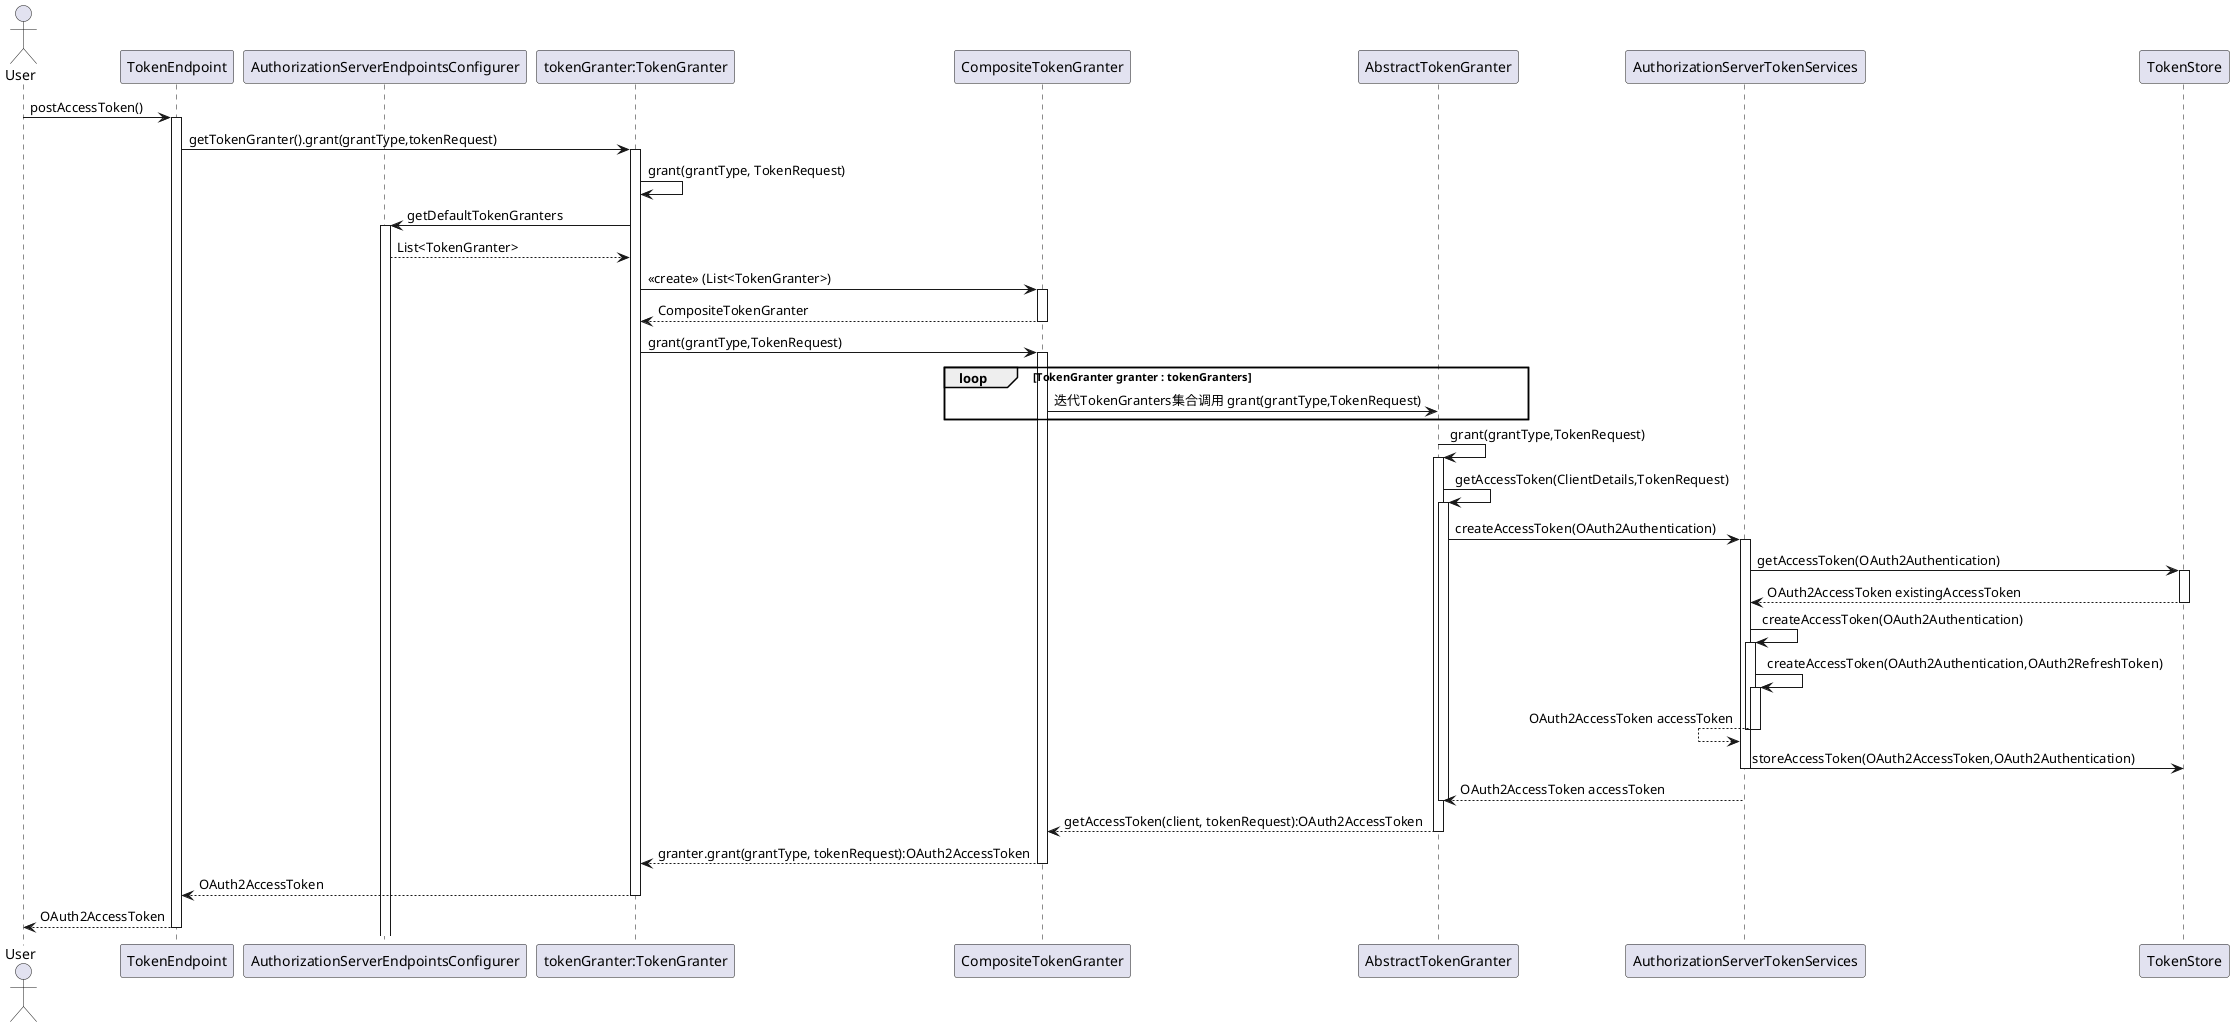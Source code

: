 @startuml
actor User
participant TokenEndpoint
participant AuthorizationServerEndpointsConfigurer
participant "tokenGranter:TokenGranter" as TokenGranter
participant CompositeTokenGranter
participant AbstractTokenGranter
participant AuthorizationServerTokenServices
participant TokenStore

'/oauth/token,post
User-> TokenEndpoint: postAccessToken()
activate TokenEndpoint

'TokenRequest tokenRequest = getOAuth2RequestFactory().createTokenRequest(parameters, authenticatedClient)
'OAuth2AccessToken token = getTokenGranter().grant(tokenRequest.getGrantType(), tokenRequest)
TokenEndpoint->TokenGranter: getTokenGranter().grant(grantType,tokenRequest)
activate TokenGranter

TokenGranter-> TokenGranter:grant(grantType, TokenRequest)
'AuthorizationServerEndpointsConfigurer：
'@Override
'				public OAuth2AccessToken grant(String grantType, TokenRequest tokenRequest) {
'					if (delegate == null) {
'						delegate = new CompositeTokenGranter(getDefaultTokenGranters());
'					}
'					return delegate.grant(grantType, tokenRequest);
'				}

'grant(grantType, TokenRequest)
TokenGranter-> AuthorizationServerEndpointsConfigurer:getDefaultTokenGranters
activate AuthorizationServerEndpointsConfigurer

TokenGranter<--AuthorizationServerEndpointsConfigurer:List<TokenGranter>

TokenGranter-> CompositeTokenGranter: <<create>> (List<TokenGranter>)
activate CompositeTokenGranter

TokenGranter<-- CompositeTokenGranter:CompositeTokenGranter
deactivate CompositeTokenGranter

TokenGranter->CompositeTokenGranter:grant(grantType,TokenRequest)
activate CompositeTokenGranter

'CompositeTokenGranter: 迭代 TokenGranters 集合调用 grant(grantType,TokenRequest)
loop TokenGranter granter : tokenGranters
CompositeTokenGranter->AbstractTokenGranter: 迭代TokenGranters集合调用 grant(grantType,TokenRequest)
end

AbstractTokenGranter->AbstractTokenGranter:grant(grantType,TokenRequest)
activate AbstractTokenGranter

AbstractTokenGranter->AbstractTokenGranter:getAccessToken(ClientDetails,TokenRequest)
activate AbstractTokenGranter

AbstractTokenGranter->AuthorizationServerTokenServices:createAccessToken(OAuth2Authentication)
activate AuthorizationServerTokenServices

AuthorizationServerTokenServices->TokenStore:getAccessToken(OAuth2Authentication)
activate TokenStore

AuthorizationServerTokenServices<--TokenStore:OAuth2AccessToken existingAccessToken
deactivate TokenStore

AuthorizationServerTokenServices->AuthorizationServerTokenServices:createAccessToken(OAuth2Authentication)
activate AuthorizationServerTokenServices

AuthorizationServerTokenServices->AuthorizationServerTokenServices:createAccessToken(OAuth2Authentication,OAuth2RefreshToken)
activate AuthorizationServerTokenServices

AuthorizationServerTokenServices<--AuthorizationServerTokenServices:OAuth2AccessToken accessToken
deactivate AuthorizationServerTokenServices
deactivate AuthorizationServerTokenServices



'tokenStore.storeAccessToken(accessToken, authentication);
AuthorizationServerTokenServices->TokenStore:storeAccessToken(OAuth2AccessToken,OAuth2Authentication)
deactivate AuthorizationServerTokenServices

'AbstractTokenGranter：tokenServices.createAccessToken(getOAuth2Authentication(client, tokenRequest));
AbstractTokenGranter<--AuthorizationServerTokenServices:OAuth2AccessToken accessToken
deactivate AbstractTokenGranter

CompositeTokenGranter<--AbstractTokenGranter:getAccessToken(client, tokenRequest):OAuth2AccessToken
deactivate AbstractTokenGranter

TokenGranter<--CompositeTokenGranter: granter.grant(grantType, tokenRequest):OAuth2AccessToken
deactivate CompositeTokenGranter

TokenEndpoint<--TokenGranter:OAuth2AccessToken
deactivate TokenGranter

User<--TokenEndpoint:OAuth2AccessToken
deactivate TokenEndpoint

@enduml